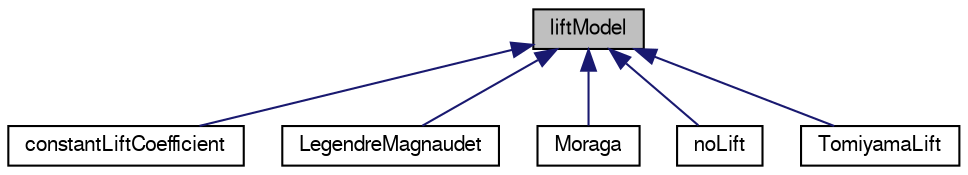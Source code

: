 digraph "liftModel"
{
  bgcolor="transparent";
  edge [fontname="FreeSans",fontsize="10",labelfontname="FreeSans",labelfontsize="10"];
  node [fontname="FreeSans",fontsize="10",shape=record];
  Node0 [label="liftModel",height=0.2,width=0.4,color="black", fillcolor="grey75", style="filled", fontcolor="black"];
  Node0 -> Node1 [dir="back",color="midnightblue",fontsize="10",style="solid",fontname="FreeSans"];
  Node1 [label="constantLiftCoefficient",height=0.2,width=0.4,color="black",URL="$a32134.html",tooltip="Constant coefficient lift model. "];
  Node0 -> Node2 [dir="back",color="midnightblue",fontsize="10",style="solid",fontname="FreeSans"];
  Node2 [label="LegendreMagnaudet",height=0.2,width=0.4,color="black",URL="$a32138.html",tooltip="Lift model of Legendre and Magnaudet. "];
  Node0 -> Node3 [dir="back",color="midnightblue",fontsize="10",style="solid",fontname="FreeSans"];
  Node3 [label="Moraga",height=0.2,width=0.4,color="black",URL="$a32146.html",tooltip="Lift model of Moraga et al. "];
  Node0 -> Node4 [dir="back",color="midnightblue",fontsize="10",style="solid",fontname="FreeSans"];
  Node4 [label="noLift",height=0.2,width=0.4,color="black",URL="$a32150.html"];
  Node0 -> Node5 [dir="back",color="midnightblue",fontsize="10",style="solid",fontname="FreeSans"];
  Node5 [label="TomiyamaLift",height=0.2,width=0.4,color="black",URL="$a32154.html",tooltip="Lift model of Tomiyama et al. "];
}
